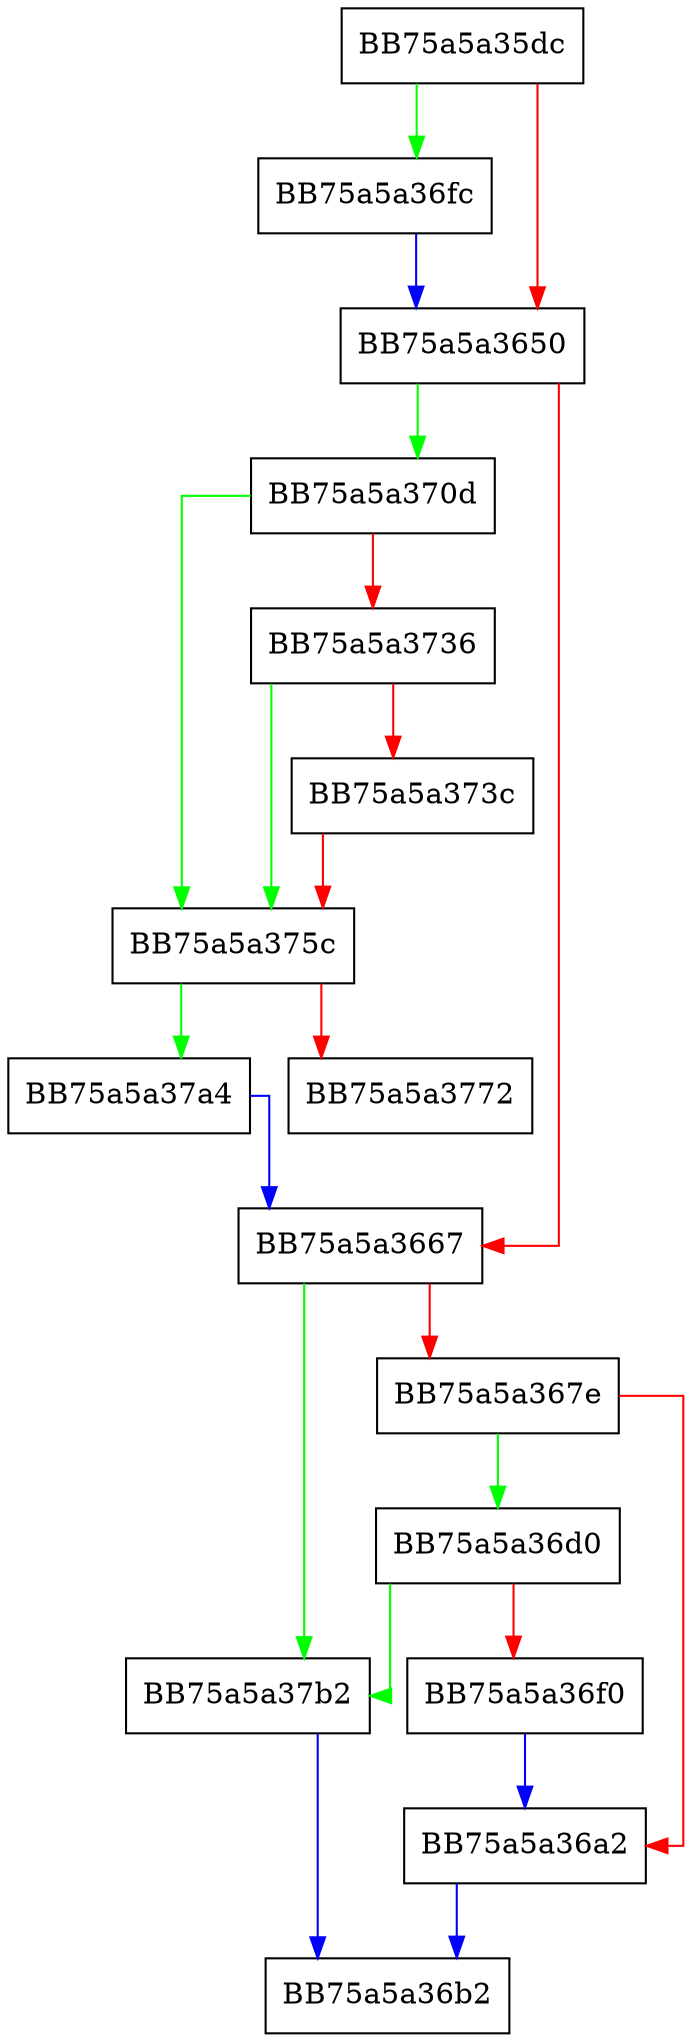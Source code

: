 digraph RecordPush {
  node [shape="box"];
  graph [splines=ortho];
  BB75a5a35dc -> BB75a5a36fc [color="green"];
  BB75a5a35dc -> BB75a5a3650 [color="red"];
  BB75a5a3650 -> BB75a5a370d [color="green"];
  BB75a5a3650 -> BB75a5a3667 [color="red"];
  BB75a5a3667 -> BB75a5a37b2 [color="green"];
  BB75a5a3667 -> BB75a5a367e [color="red"];
  BB75a5a367e -> BB75a5a36d0 [color="green"];
  BB75a5a367e -> BB75a5a36a2 [color="red"];
  BB75a5a36a2 -> BB75a5a36b2 [color="blue"];
  BB75a5a36d0 -> BB75a5a37b2 [color="green"];
  BB75a5a36d0 -> BB75a5a36f0 [color="red"];
  BB75a5a36f0 -> BB75a5a36a2 [color="blue"];
  BB75a5a36fc -> BB75a5a3650 [color="blue"];
  BB75a5a370d -> BB75a5a375c [color="green"];
  BB75a5a370d -> BB75a5a3736 [color="red"];
  BB75a5a3736 -> BB75a5a375c [color="green"];
  BB75a5a3736 -> BB75a5a373c [color="red"];
  BB75a5a373c -> BB75a5a375c [color="red"];
  BB75a5a375c -> BB75a5a37a4 [color="green"];
  BB75a5a375c -> BB75a5a3772 [color="red"];
  BB75a5a37a4 -> BB75a5a3667 [color="blue"];
  BB75a5a37b2 -> BB75a5a36b2 [color="blue"];
}